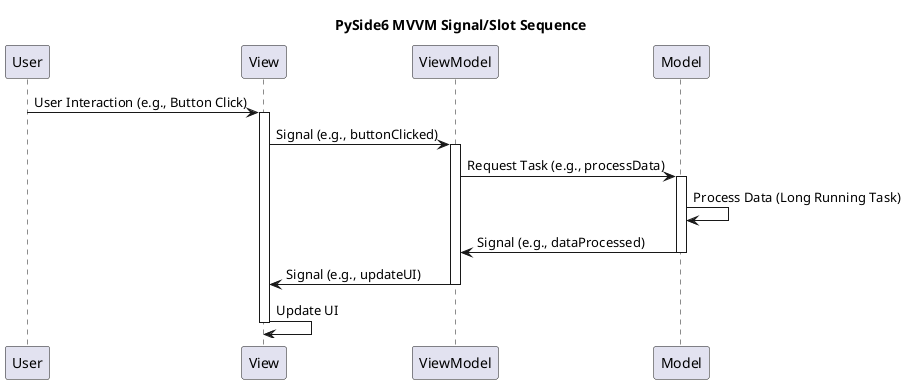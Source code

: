 @startuml
title PySide6 MVVM Signal/Slot Sequence

participant User
participant View
participant ViewModel
participant Model

User -> View : User Interaction (e.g., Button Click)
activate View
View -> ViewModel : Signal (e.g., buttonClicked)
activate ViewModel
ViewModel -> Model : Request Task (e.g., processData)
activate Model
Model -> Model : Process Data (Long Running Task)
Model -> ViewModel : Signal (e.g., dataProcessed)
deactivate Model
ViewModel -> View : Signal (e.g., updateUI)
deactivate ViewModel
View -> View : Update UI
deactivate View
@enduml
